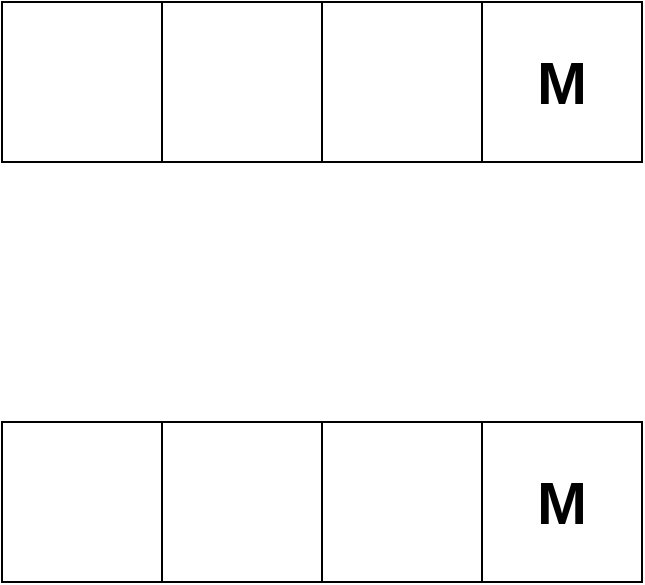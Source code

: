 <mxfile version="14.8.2" type="github">
  <diagram id="Lerm4SlKwIWbFK3JSJiu" name="Page-1">
    <mxGraphModel dx="2370" dy="1270" grid="1" gridSize="10" guides="1" tooltips="1" connect="1" arrows="1" fold="1" page="1" pageScale="1" pageWidth="2336" pageHeight="1654" math="0" shadow="0">
      <root>
        <mxCell id="0" />
        <mxCell id="1" parent="0" />
        <mxCell id="ZxN3DWVEo9xitp-DFpEb-1" value="" style="whiteSpace=wrap;html=1;aspect=fixed;" vertex="1" parent="1">
          <mxGeometry x="580" y="390" width="80" height="80" as="geometry" />
        </mxCell>
        <mxCell id="ZxN3DWVEo9xitp-DFpEb-2" value="" style="whiteSpace=wrap;html=1;aspect=fixed;" vertex="1" parent="1">
          <mxGeometry x="660" y="390" width="80" height="80" as="geometry" />
        </mxCell>
        <mxCell id="ZxN3DWVEo9xitp-DFpEb-3" value="" style="whiteSpace=wrap;html=1;aspect=fixed;" vertex="1" parent="1">
          <mxGeometry x="740" y="390" width="80" height="80" as="geometry" />
        </mxCell>
        <mxCell id="ZxN3DWVEo9xitp-DFpEb-4" value="&lt;font style=&quot;font-size: 30px&quot;&gt;&lt;b&gt;M&lt;/b&gt;&lt;/font&gt;" style="whiteSpace=wrap;html=1;aspect=fixed;" vertex="1" parent="1">
          <mxGeometry x="820" y="390" width="80" height="80" as="geometry" />
        </mxCell>
        <mxCell id="ZxN3DWVEo9xitp-DFpEb-5" value="" style="whiteSpace=wrap;html=1;aspect=fixed;" vertex="1" parent="1">
          <mxGeometry x="580" y="600" width="80" height="80" as="geometry" />
        </mxCell>
        <mxCell id="ZxN3DWVEo9xitp-DFpEb-6" value="" style="whiteSpace=wrap;html=1;aspect=fixed;" vertex="1" parent="1">
          <mxGeometry x="660" y="600" width="80" height="80" as="geometry" />
        </mxCell>
        <mxCell id="ZxN3DWVEo9xitp-DFpEb-7" value="" style="whiteSpace=wrap;html=1;aspect=fixed;" vertex="1" parent="1">
          <mxGeometry x="740" y="600" width="80" height="80" as="geometry" />
        </mxCell>
        <mxCell id="ZxN3DWVEo9xitp-DFpEb-8" value="&lt;font style=&quot;font-size: 30px&quot;&gt;&lt;b&gt;M&lt;/b&gt;&lt;/font&gt;" style="whiteSpace=wrap;html=1;aspect=fixed;" vertex="1" parent="1">
          <mxGeometry x="820" y="600" width="80" height="80" as="geometry" />
        </mxCell>
      </root>
    </mxGraphModel>
  </diagram>
</mxfile>
